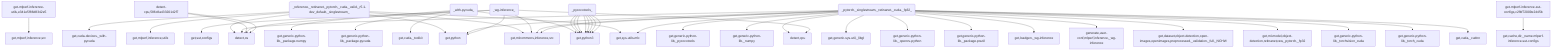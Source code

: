 graph TD
    app-mlperf-inference,d775cac873ee4231_(_reference,_retinanet,_pytorch,_cuda,_valid,_r5.1-dev_default,_singlestream_) --> detect,os
    app-mlperf-inference,d775cac873ee4231_(_reference,_retinanet,_pytorch,_cuda,_valid,_r5.1-dev_default,_singlestream_) --> get,sys-utils-mlc
    app-mlperf-inference,d775cac873ee4231_(_reference,_retinanet,_pytorch,_cuda,_valid,_r5.1-dev_default,_singlestream_) --> get,python
    app-mlperf-inference,d775cac873ee4231_(_reference,_retinanet,_pytorch,_cuda,_valid,_r5.1-dev_default,_singlestream_) --> get,mlcommons,inference,src
    get-mlperf-inference-utils,e341e5f86d8342e5 --> get,mlperf,inference,src
    app-mlperf-inference,d775cac873ee4231_(_reference,_retinanet,_pytorch,_cuda,_valid,_r5.1-dev_default,_singlestream_) --> get,mlperf,inference,utils
    get-cuda-devices,7a3ede4d3558427a_(_with-pycuda_) --> get,cuda,_toolkit
    get-cuda-devices,7a3ede4d3558427a_(_with-pycuda_) --> get,python3
    get-generic-python-lib,94b62a682bc44791_(_package.pycuda_) --> get,python3
    get-cuda-devices,7a3ede4d3558427a_(_with-pycuda_) --> get,generic-python-lib,_package.pycuda
    get-generic-python-lib,94b62a682bc44791_(_package.numpy_) --> get,python3
    get-cuda-devices,7a3ede4d3558427a_(_with-pycuda_) --> get,generic-python-lib,_package.numpy
    app-mlperf-inference,d775cac873ee4231_(_reference,_retinanet,_pytorch,_cuda,_valid,_r5.1-dev_default,_singlestream_) --> get,cuda-devices,_with-pycuda
    app-mlperf-inference-mlcommons-python,ff149e9781fc4b65_(_pytorch,_singlestream,_retinanet,_cuda,_fp32_) --> detect,os
    detect-cpu,586c8a43320142f7 --> detect,os
    app-mlperf-inference-mlcommons-python,ff149e9781fc4b65_(_pytorch,_singlestream,_retinanet,_cuda,_fp32_) --> detect,cpu
    app-mlperf-inference-mlcommons-python,ff149e9781fc4b65_(_pytorch,_singlestream,_retinanet,_cuda,_fp32_) --> get,sys-utils-mlc
    app-mlperf-inference-mlcommons-python,ff149e9781fc4b65_(_pytorch,_singlestream,_retinanet,_cuda,_fp32_) --> get,python
    app-mlperf-inference-mlcommons-python,ff149e9781fc4b65_(_pytorch,_singlestream,_retinanet,_cuda,_fp32_) --> get,cuda,_cudnn
    get-generic-python-lib,94b62a682bc44791_(_torch_cuda_) --> get,python3
    app-mlperf-inference-mlcommons-python,ff149e9781fc4b65_(_pytorch,_singlestream,_retinanet,_cuda,_fp32_) --> get,generic-python-lib,_torch_cuda
    get-generic-python-lib,94b62a682bc44791_(_torchvision_cuda_) --> get,python3
    app-mlperf-inference-mlcommons-python,ff149e9781fc4b65_(_pytorch,_singlestream,_retinanet,_cuda,_fp32_) --> get,generic-python-lib,_torchvision_cuda
    app-mlperf-inference-mlcommons-python,ff149e9781fc4b65_(_pytorch,_singlestream,_retinanet,_cuda,_fp32_) --> get,ml-model,object-detection,retinanet,raw,_pytorch,_fp32
    app-mlperf-inference-mlcommons-python,ff149e9781fc4b65_(_pytorch,_singlestream,_retinanet,_cuda,_fp32_) --> get,dataset,object-detection,open-images,openimages,preprocessed,_validation,_full,_NCHW
    generate-mlperf-inference-user-conf,3af4475745964b93_(_wg-inference_) --> detect,os
    detect-cpu,586c8a43320142f7 --> detect,os
    generate-mlperf-inference-user-conf,3af4475745964b93_(_wg-inference_) --> detect,cpu
    generate-mlperf-inference-user-conf,3af4475745964b93_(_wg-inference_) --> get,python
    get-mlperf-inference-sut-configs,c2fbf72009e2445b --> get,cache,dir,_name.mlperf-inference-sut-configs
    generate-mlperf-inference-user-conf,3af4475745964b93_(_wg-inference_) --> get,sut,configs
    generate-mlperf-inference-user-conf,3af4475745964b93_(_wg-inference_) --> get,mlcommons,inference,src
    app-mlperf-inference-mlcommons-python,ff149e9781fc4b65_(_pytorch,_singlestream,_retinanet,_cuda,_fp32_) --> generate,user-conf,mlperf,inference,_wg-inference
    app-mlperf-inference-mlcommons-python,ff149e9781fc4b65_(_pytorch,_singlestream,_retinanet,_cuda,_fp32_) --> get,loadgen,_wg-inference
    app-mlperf-inference-mlcommons-python,ff149e9781fc4b65_(_pytorch,_singlestream,_retinanet,_cuda,_fp32_) --> get,mlcommons,inference,src
    app-mlperf-inference-mlcommons-python,ff149e9781fc4b65_(_pytorch,_singlestream,_retinanet,_cuda,_fp32_) --> get,mlcommons,inference,src
    get-generic-python-lib,94b62a682bc44791_(_package.psutil_) --> get,python3
    app-mlperf-inference-mlcommons-python,ff149e9781fc4b65_(_pytorch,_singlestream,_retinanet,_cuda,_fp32_) --> get,generic-python-lib,_package.psutil
    get-generic-python-lib,94b62a682bc44791_(_opencv-python_) --> get,python3
    app-mlperf-inference-mlcommons-python,ff149e9781fc4b65_(_pytorch,_singlestream,_retinanet,_cuda,_fp32_) --> get,generic-python-lib,_opencv-python
    app-mlperf-inference-mlcommons-python,ff149e9781fc4b65_(_pytorch,_singlestream,_retinanet,_cuda,_fp32_) --> get,generic-sys-util,_libgl
    get-generic-python-lib,94b62a682bc44791_(_numpy_) --> get,python3
    app-mlperf-inference-mlcommons-python,ff149e9781fc4b65_(_pytorch,_singlestream,_retinanet,_cuda,_fp32_) --> get,generic-python-lib,_numpy
    get-generic-python-lib,94b62a682bc44791_(_pycocotools_) --> get,python3
    app-mlperf-inference-mlcommons-python,ff149e9781fc4b65_(_pytorch,_singlestream,_retinanet,_cuda,_fp32_) --> get,generic-python-lib,_pycocotools
